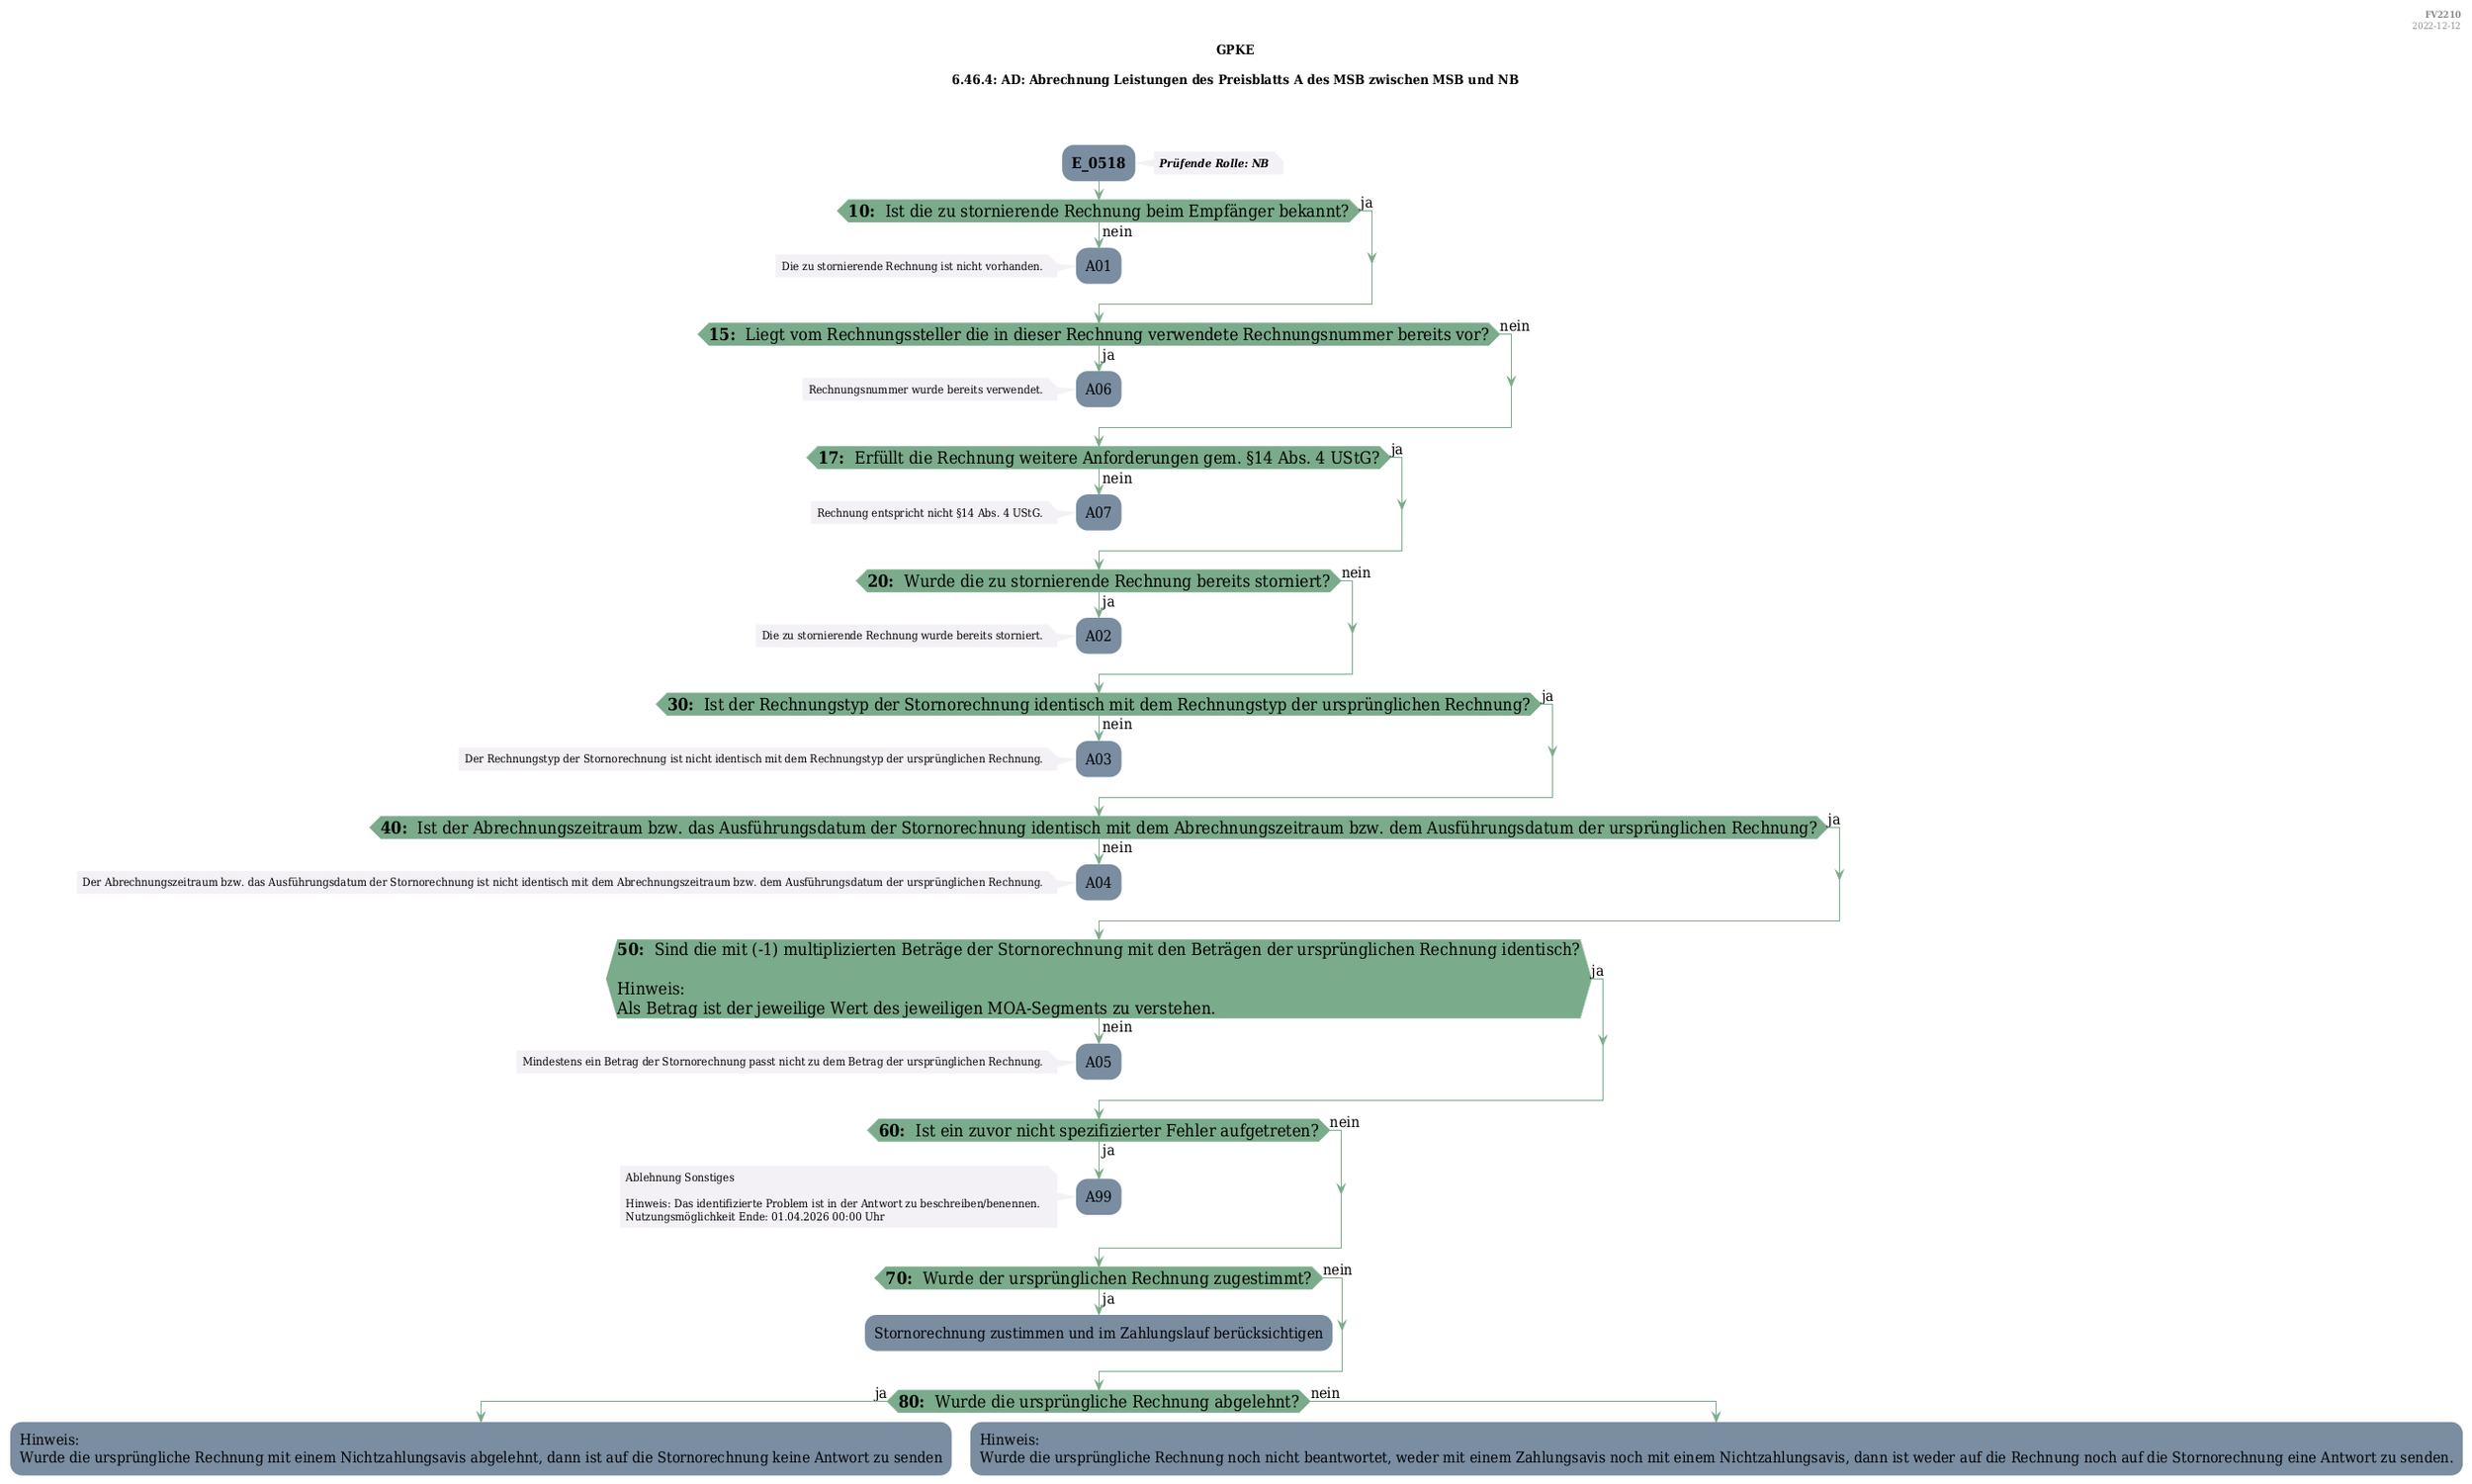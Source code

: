 @startuml
skinparam Shadowing false
skinparam NoteBorderColor #f3f1f6
skinparam NoteBackgroundColor #f3f1f6
skinparam NoteFontSize 12
skinparam ActivityBorderColor none
skinparam ActivityBackgroundColor #7a8da1
skinparam ActivityFontSize 16
skinparam ArrowColor #7aab8a
skinparam ArrowFontSize 16
skinparam ActivityDiamondBackgroundColor #7aab8a
skinparam ActivityDiamondBorderColor #7aab8a
skinparam ActivityDiamondFontSize 18
skinparam defaultFontName DejaVu Serif Condensed
skinparam ActivityEndColor #669580

header
<b>FV2210
2022-12-12
endheader

title
GPKE

6.46.4: AD: Abrechnung Leistungen des Preisblatts A des MSB zwischen MSB und NB



end title
:<b>E_0518</b>;
note right
<b><i>Prüfende Rolle: NB
end note

if (<b>10: </b> Ist die zu stornierende Rechnung beim Empfänger bekannt?) then (ja)
else (nein)
    :A01;
    note left
        Die zu stornierende Rechnung ist nicht vorhanden.
    endnote
    kill;
endif
if (<b>15: </b> Liegt vom Rechnungssteller die in dieser Rechnung verwendete Rechnungsnummer bereits vor?) then (ja)
    :A06;
    note left
        Rechnungsnummer wurde bereits verwendet.
    endnote
    kill;
else (nein)
endif
if (<b>17: </b> Erfüllt die Rechnung weitere Anforderungen gem. §14 Abs. 4 UStG?) then (ja)
else (nein)
    :A07;
    note left
        Rechnung entspricht nicht §14 Abs. 4 UStG.
    endnote
    kill;
endif
if (<b>20: </b> Wurde die zu stornierende Rechnung bereits storniert?) then (ja)
    :A02;
    note left
        Die zu stornierende Rechnung wurde bereits storniert.
    endnote
    kill;
else (nein)
endif
if (<b>30: </b> Ist der Rechnungstyp der Stornorechnung identisch mit dem Rechnungstyp der ursprünglichen Rechnung?) then (ja)
else (nein)
    :A03;
    note left
        Der Rechnungstyp der Stornorechnung ist nicht identisch mit dem Rechnungstyp der ursprünglichen Rechnung.
    endnote
    kill;
endif
if (<b>40: </b> Ist der Abrechnungszeitraum bzw. das Ausführungsdatum der Stornorechnung identisch mit dem Abrechnungszeitraum bzw. dem Ausführungsdatum der ursprünglichen Rechnung?) then (ja)
else (nein)
    :A04;
    note left
        Der Abrechnungszeitraum bzw. das Ausführungsdatum der Stornorechnung ist nicht identisch mit dem Abrechnungszeitraum bzw. dem Ausführungsdatum der ursprünglichen Rechnung.
    endnote
    kill;
endif
if (<b>50: </b> Sind die mit (-1&#41; multiplizierten Beträge der Stornorechnung mit den Beträgen der ursprünglichen Rechnung identisch?

Hinweis:
Als Betrag ist der jeweilige Wert des jeweiligen MOA-Segments zu verstehen.) then (ja)
else (nein)
    :A05;
    note left
        Mindestens ein Betrag der Stornorechnung passt nicht zu dem Betrag der ursprünglichen Rechnung.
    endnote
    kill;
endif
if (<b>60: </b> Ist ein zuvor nicht spezifizierter Fehler aufgetreten?) then (ja)
    :A99;
    note left
        Ablehnung Sonstiges
        
        Hinweis: Das identifizierte Problem ist in der Antwort zu beschreiben/benennen. 
        Nutzungsmöglichkeit Ende: 01.04.2026 00:00 Uhr
    endnote
    kill;
else (nein)
endif
if (<b>70: </b> Wurde der ursprünglichen Rechnung zugestimmt?) then (ja)
    :Stornorechnung zustimmen und im Zahlungslauf berücksichtigen;
    kill;
else (nein)
endif
if (<b>80: </b> Wurde die ursprüngliche Rechnung abgelehnt?) then (ja)
    :Hinweis: 
Wurde die ursprüngliche Rechnung mit einem Nichtzahlungsavis abgelehnt, dann ist auf die Stornorechnung keine Antwort zu senden;
    kill;
else (nein)
    :Hinweis: 
Wurde die ursprüngliche Rechnung noch nicht beantwortet, weder mit einem Zahlungsavis noch mit einem Nichtzahlungsavis, dann ist weder auf die Rechnung noch auf die Stornorechnung eine Antwort zu senden.;
    kill;
endif

@enduml

